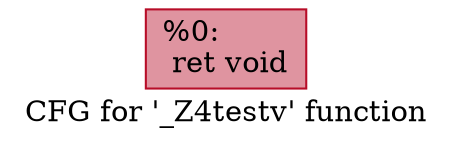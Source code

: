 digraph "CFG for '_Z4testv' function" {
	label="CFG for '_Z4testv' function";

	Node0x48d5130 [shape=record,color="#b70d28ff", style=filled, fillcolor="#b70d2870",label="{%0:\l  ret void\l}"];
}
